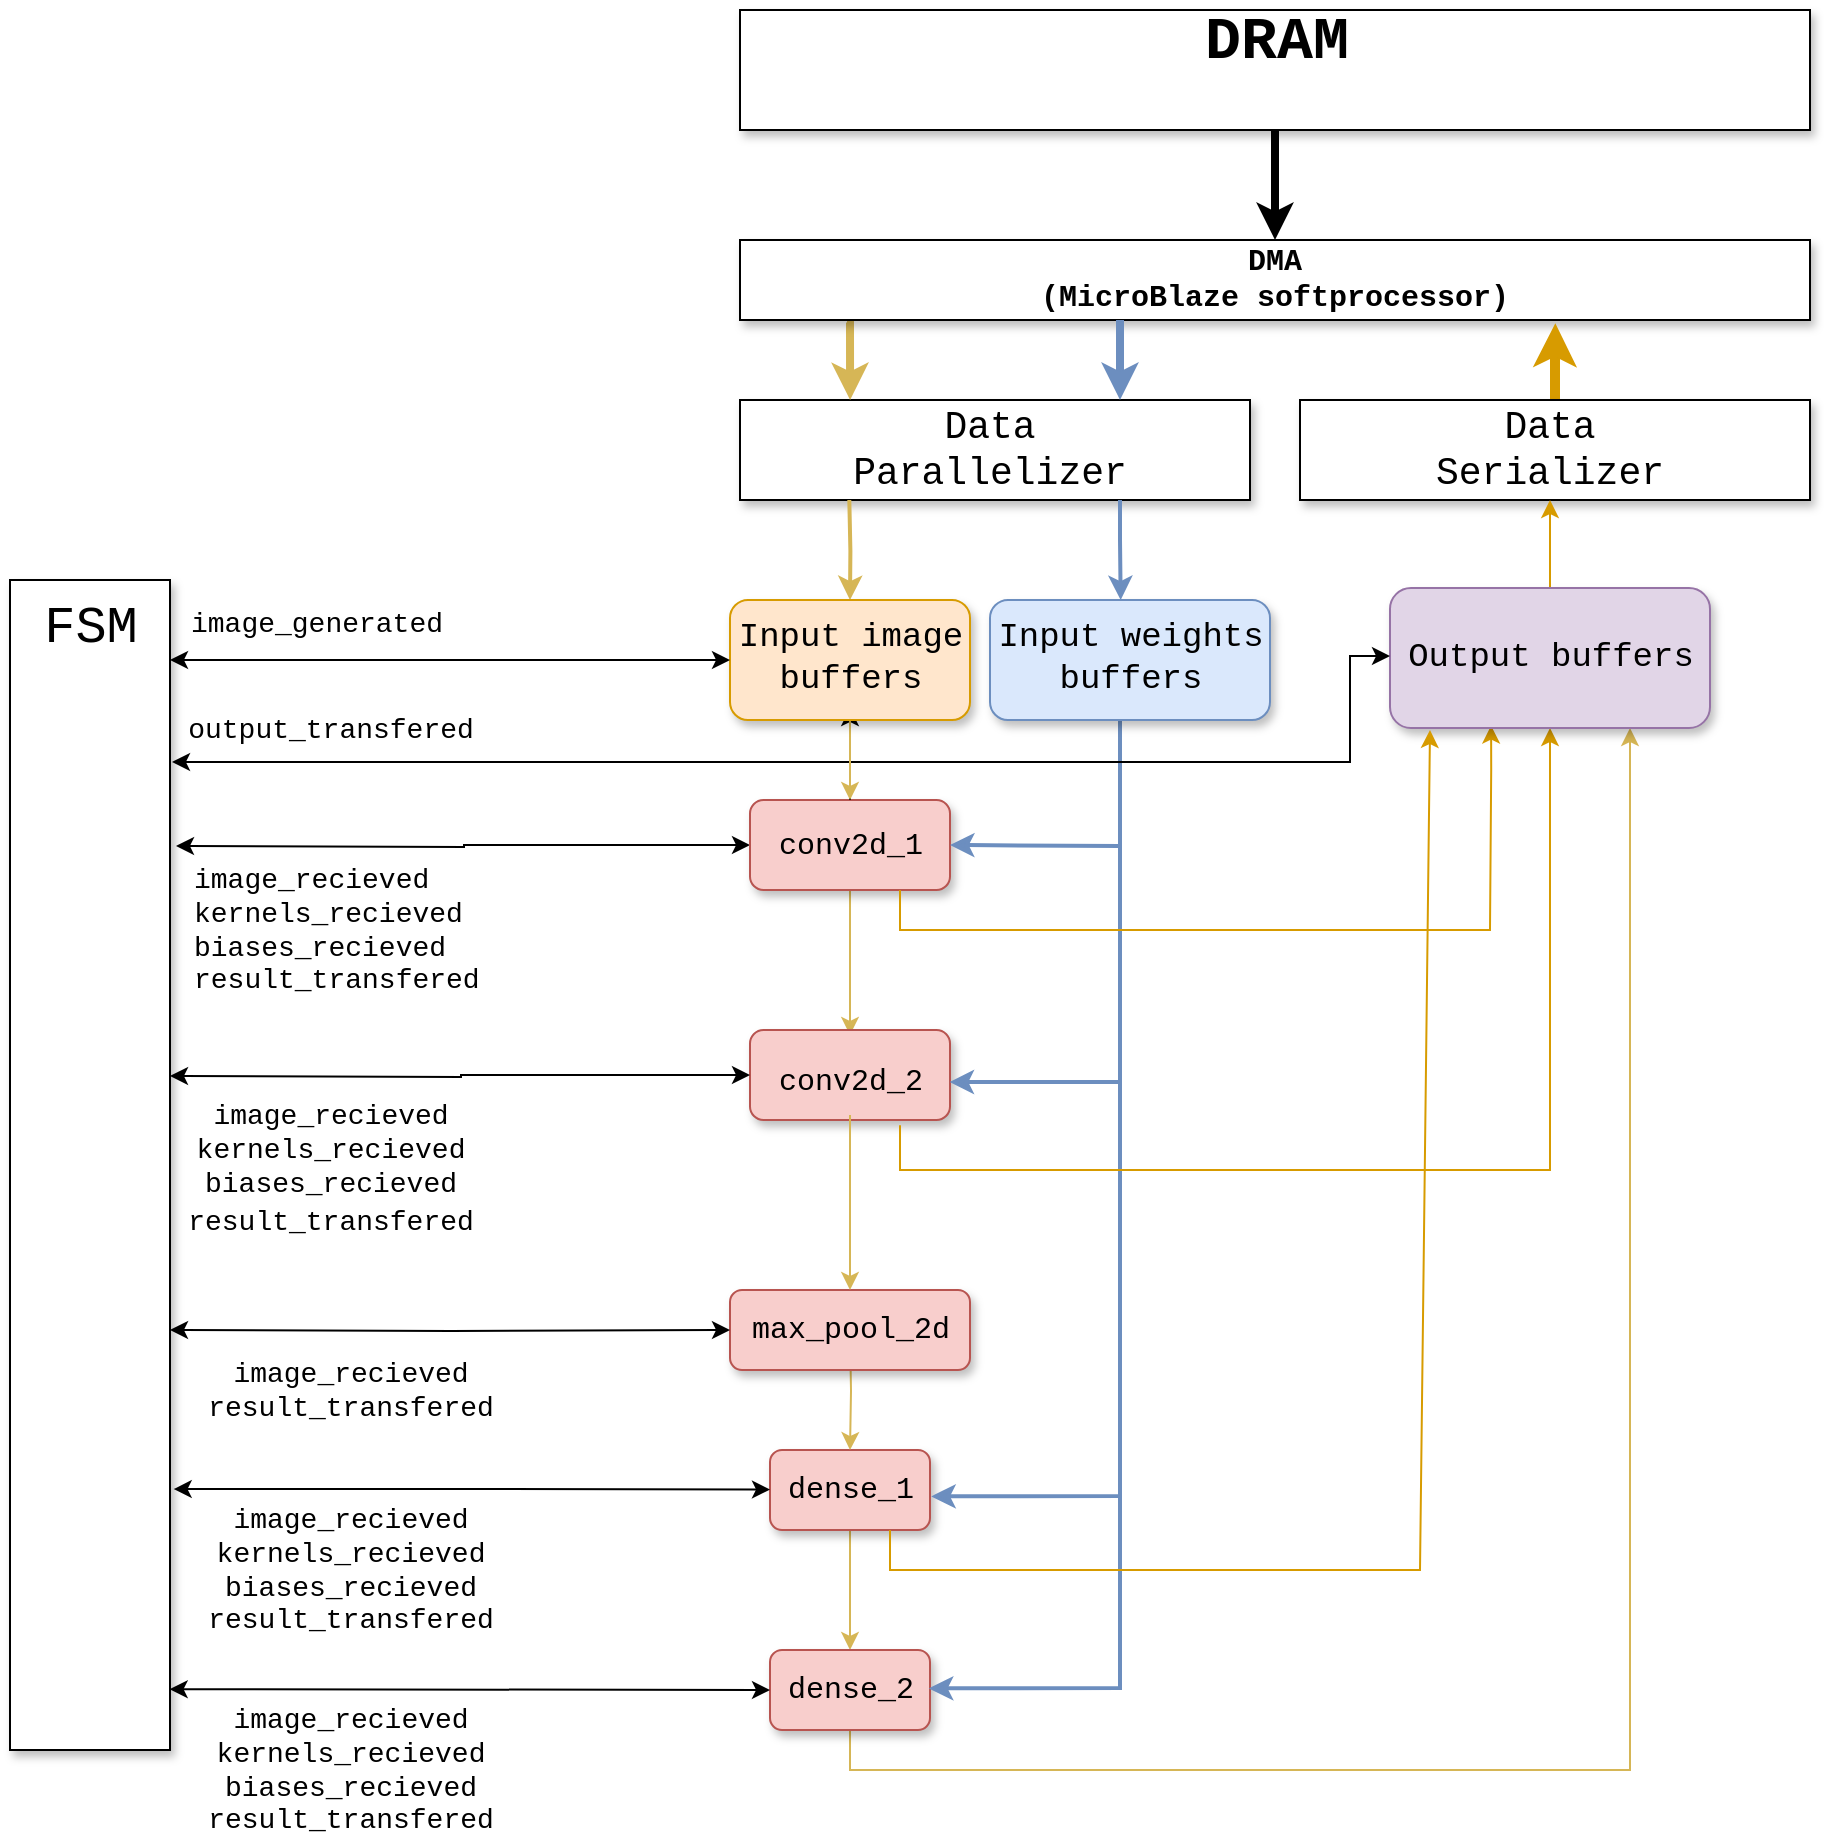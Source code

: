 <mxfile version="16.4.5" type="github">
  <diagram id="ZsNC3ihXCfo3ElIL2VwX" name="Page-1">
    <mxGraphModel dx="790" dy="470" grid="1" gridSize="10" guides="1" tooltips="1" connect="1" arrows="1" fold="1" page="1" pageScale="1" pageWidth="3300" pageHeight="2339" math="0" shadow="0">
      <root>
        <mxCell id="0" />
        <mxCell id="1" parent="0" />
        <mxCell id="UF6QcyIX-ex_6rzBUD4a-37" value="" style="rounded=0;whiteSpace=wrap;html=1;shadow=1;fontFamily=Courier New;fontSize=20;" parent="1" vertex="1">
          <mxGeometry x="585" y="275" width="255" height="50" as="geometry" />
        </mxCell>
        <mxCell id="UF6QcyIX-ex_6rzBUD4a-78" value="&lt;div&gt;image_recieved&lt;/div&gt;&lt;div&gt;kernels_recieved&lt;/div&gt;&lt;div&gt;biases_recieved&lt;/div&gt;&lt;div&gt;result_transfered&lt;br&gt;&lt;/div&gt;" style="edgeStyle=orthogonalEdgeStyle;rounded=0;orthogonalLoop=1;jettySize=auto;html=1;fontFamily=Courier New;fontSize=14;strokeColor=#000000;strokeWidth=1;startArrow=classic;startFill=1;align=left;" parent="1" target="UF6QcyIX-ex_6rzBUD4a-4" edge="1">
          <mxGeometry x="-0.951" y="-42" relative="1" as="geometry">
            <mxPoint x="303" y="498" as="sourcePoint" />
            <mxPoint as="offset" />
          </mxGeometry>
        </mxCell>
        <mxCell id="UF6QcyIX-ex_6rzBUD4a-28" style="edgeStyle=orthogonalEdgeStyle;rounded=0;orthogonalLoop=1;jettySize=auto;html=1;entryX=0.5;entryY=0;entryDx=0;entryDy=0;fontFamily=Courier New;fontSize=15;fillColor=#fff2cc;strokeColor=#d6b656;" parent="1" source="UF6QcyIX-ex_6rzBUD4a-15" target="UF6QcyIX-ex_6rzBUD4a-18" edge="1">
          <mxGeometry relative="1" as="geometry" />
        </mxCell>
        <mxCell id="UF6QcyIX-ex_6rzBUD4a-15" value="" style="rounded=1;whiteSpace=wrap;html=1;shadow=1;fontFamily=Courier New;fontSize=15;fillColor=#f8cecc;strokeColor=#b85450;" parent="1" vertex="1">
          <mxGeometry x="600" y="800" width="80" height="40" as="geometry" />
        </mxCell>
        <mxCell id="UF6QcyIX-ex_6rzBUD4a-27" style="edgeStyle=orthogonalEdgeStyle;rounded=0;orthogonalLoop=1;jettySize=auto;html=1;entryX=0.5;entryY=0;entryDx=0;entryDy=0;fontFamily=Courier New;fontSize=15;fillColor=#fff2cc;strokeColor=#d6b656;" parent="1" target="UF6QcyIX-ex_6rzBUD4a-15" edge="1">
          <mxGeometry relative="1" as="geometry">
            <mxPoint x="640" y="740" as="sourcePoint" />
          </mxGeometry>
        </mxCell>
        <mxCell id="UF6QcyIX-ex_6rzBUD4a-13" value="" style="rounded=1;whiteSpace=wrap;html=1;shadow=1;fontFamily=Courier New;fontSize=15;fillColor=#f8cecc;strokeColor=#b85450;" parent="1" vertex="1">
          <mxGeometry x="580" y="720" width="120" height="40" as="geometry" />
        </mxCell>
        <mxCell id="UF6QcyIX-ex_6rzBUD4a-1" value="" style="rounded=0;whiteSpace=wrap;html=1;shadow=1;" parent="1" vertex="1">
          <mxGeometry x="220" y="365" width="80" height="585" as="geometry" />
        </mxCell>
        <mxCell id="UF6QcyIX-ex_6rzBUD4a-2" value="&lt;font style=&quot;font-size: 26px&quot; face=&quot;Courier New&quot;&gt;FSM&lt;/font&gt;" style="text;html=1;resizable=0;autosize=1;align=center;verticalAlign=middle;points=[];fillColor=none;strokeColor=none;rounded=0;shadow=1;sketch=0;glass=0;" parent="1" vertex="1">
          <mxGeometry x="230" y="379" width="60" height="20" as="geometry" />
        </mxCell>
        <mxCell id="UF6QcyIX-ex_6rzBUD4a-20" value="" style="edgeStyle=orthogonalEdgeStyle;rounded=0;orthogonalLoop=1;jettySize=auto;html=1;fontFamily=Courier New;fontSize=15;fillColor=#fff2cc;strokeColor=#d6b656;" parent="1" source="UF6QcyIX-ex_6rzBUD4a-4" target="UF6QcyIX-ex_6rzBUD4a-9" edge="1">
          <mxGeometry relative="1" as="geometry" />
        </mxCell>
        <mxCell id="UF6QcyIX-ex_6rzBUD4a-4" value="" style="rounded=1;whiteSpace=wrap;html=1;shadow=1;fontFamily=Courier New;fontSize=26;fillColor=#f8cecc;strokeColor=#b85450;" parent="1" vertex="1">
          <mxGeometry x="590" y="475" width="100" height="45" as="geometry" />
        </mxCell>
        <mxCell id="UF6QcyIX-ex_6rzBUD4a-65" value="" style="edgeStyle=orthogonalEdgeStyle;rounded=0;orthogonalLoop=1;jettySize=auto;html=1;fontFamily=Courier New;fontSize=17;strokeColor=#000000;strokeWidth=1;" parent="1" source="UF6QcyIX-ex_6rzBUD4a-5" target="UF6QcyIX-ex_6rzBUD4a-60" edge="1">
          <mxGeometry relative="1" as="geometry" />
        </mxCell>
        <mxCell id="UF6QcyIX-ex_6rzBUD4a-5" value="&lt;font style=&quot;font-size: 15px&quot;&gt;conv2d_1&lt;/font&gt;" style="text;html=1;resizable=0;autosize=1;align=center;verticalAlign=middle;points=[];fillColor=none;strokeColor=none;rounded=0;shadow=1;fontFamily=Courier New;fontSize=26;" parent="1" vertex="1">
          <mxGeometry x="595" y="475" width="90" height="40" as="geometry" />
        </mxCell>
        <mxCell id="UF6QcyIX-ex_6rzBUD4a-8" value="" style="rounded=1;whiteSpace=wrap;html=1;shadow=1;fontFamily=Courier New;fontSize=26;fillColor=#f8cecc;strokeColor=#b85450;" parent="1" vertex="1">
          <mxGeometry x="590" y="590" width="100" height="45" as="geometry" />
        </mxCell>
        <mxCell id="UF6QcyIX-ex_6rzBUD4a-24" value="" style="edgeStyle=orthogonalEdgeStyle;rounded=0;orthogonalLoop=1;jettySize=auto;html=1;fontFamily=Courier New;fontSize=15;fillColor=#fff2cc;strokeColor=#d6b656;entryX=0.5;entryY=0;entryDx=0;entryDy=0;" parent="1" source="UF6QcyIX-ex_6rzBUD4a-9" edge="1" target="UF6QcyIX-ex_6rzBUD4a-13">
          <mxGeometry relative="1" as="geometry">
            <mxPoint x="640" y="670" as="targetPoint" />
            <Array as="points" />
          </mxGeometry>
        </mxCell>
        <mxCell id="UF6QcyIX-ex_6rzBUD4a-9" value="&lt;font style=&quot;font-size: 15px&quot;&gt;conv2d_2&lt;/font&gt;" style="text;html=1;resizable=0;autosize=1;align=center;verticalAlign=middle;points=[];fillColor=none;strokeColor=none;rounded=0;shadow=1;fontFamily=Courier New;fontSize=26;" parent="1" vertex="1">
          <mxGeometry x="595" y="592.5" width="90" height="40" as="geometry" />
        </mxCell>
        <mxCell id="UF6QcyIX-ex_6rzBUD4a-11" value="max_pool_2d" style="text;html=1;resizable=0;autosize=1;align=center;verticalAlign=middle;points=[];fillColor=none;strokeColor=none;rounded=0;shadow=1;fontFamily=Courier New;fontSize=15;" parent="1" vertex="1">
          <mxGeometry x="585" y="730" width="110" height="20" as="geometry" />
        </mxCell>
        <mxCell id="UF6QcyIX-ex_6rzBUD4a-14" value="dense_1" style="text;html=1;resizable=0;autosize=1;align=center;verticalAlign=middle;points=[];fillColor=none;strokeColor=none;rounded=0;shadow=1;fontFamily=Courier New;fontSize=15;" parent="1" vertex="1">
          <mxGeometry x="600" y="810" width="80" height="20" as="geometry" />
        </mxCell>
        <mxCell id="UF6QcyIX-ex_6rzBUD4a-71" style="edgeStyle=orthogonalEdgeStyle;rounded=0;orthogonalLoop=1;jettySize=auto;html=1;exitX=0.5;exitY=1;exitDx=0;exitDy=0;fontFamily=Courier New;fontSize=17;strokeColor=#d6b656;strokeWidth=1;fillColor=#fff2cc;entryX=0.75;entryY=1;entryDx=0;entryDy=0;" parent="1" source="UF6QcyIX-ex_6rzBUD4a-18" target="UF6QcyIX-ex_6rzBUD4a-57" edge="1">
          <mxGeometry relative="1" as="geometry" />
        </mxCell>
        <mxCell id="UF6QcyIX-ex_6rzBUD4a-18" value="" style="rounded=1;whiteSpace=wrap;html=1;shadow=1;fontFamily=Courier New;fontSize=15;fillColor=#f8cecc;strokeColor=#b85450;" parent="1" vertex="1">
          <mxGeometry x="600" y="900" width="80" height="40" as="geometry" />
        </mxCell>
        <mxCell id="UF6QcyIX-ex_6rzBUD4a-19" value="dense_2" style="text;html=1;resizable=0;autosize=1;align=center;verticalAlign=middle;points=[];fillColor=none;strokeColor=none;rounded=0;shadow=1;fontFamily=Courier New;fontSize=15;" parent="1" vertex="1">
          <mxGeometry x="600" y="910" width="80" height="20" as="geometry" />
        </mxCell>
        <mxCell id="UF6QcyIX-ex_6rzBUD4a-38" style="edgeStyle=orthogonalEdgeStyle;rounded=0;orthogonalLoop=1;jettySize=auto;html=1;exitX=0.1;exitY=1.033;exitDx=0;exitDy=0;fontFamily=Courier New;fontSize=19;strokeWidth=4;strokeColor=#d6b656;fillColor=#fff2cc;exitPerimeter=0;entryX=0.182;entryY=0;entryDx=0;entryDy=0;entryPerimeter=0;" parent="1" source="UF6QcyIX-ex_6rzBUD4a-29" target="UF6QcyIX-ex_6rzBUD4a-36" edge="1">
          <mxGeometry relative="1" as="geometry">
            <mxPoint x="650" y="275" as="targetPoint" />
          </mxGeometry>
        </mxCell>
        <mxCell id="UF6QcyIX-ex_6rzBUD4a-29" value="&lt;div&gt;&lt;b&gt;DMA&lt;/b&gt;&lt;/div&gt;&lt;div&gt;&lt;b&gt;(MicroBlaze softprocessor)&lt;br&gt;&lt;/b&gt;&lt;/div&gt;" style="rounded=0;whiteSpace=wrap;html=1;shadow=1;fontFamily=Courier New;fontSize=15;" parent="1" vertex="1">
          <mxGeometry x="585" y="195" width="535" height="40" as="geometry" />
        </mxCell>
        <mxCell id="UF6QcyIX-ex_6rzBUD4a-32" style="edgeStyle=orthogonalEdgeStyle;rounded=0;orthogonalLoop=1;jettySize=auto;html=1;entryX=0.5;entryY=0;entryDx=0;entryDy=0;fontFamily=Courier New;fontSize=30;strokeWidth=4;" parent="1" source="UF6QcyIX-ex_6rzBUD4a-30" target="UF6QcyIX-ex_6rzBUD4a-29" edge="1">
          <mxGeometry relative="1" as="geometry" />
        </mxCell>
        <mxCell id="UF6QcyIX-ex_6rzBUD4a-30" value="" style="rounded=0;whiteSpace=wrap;html=1;shadow=1;fontFamily=Courier New;fontSize=15;" parent="1" vertex="1">
          <mxGeometry x="585" y="80" width="535" height="60" as="geometry" />
        </mxCell>
        <mxCell id="UF6QcyIX-ex_6rzBUD4a-31" value="&lt;font style=&quot;font-size: 30px&quot;&gt;&lt;b&gt;DRAM&lt;/b&gt;&lt;/font&gt;" style="text;html=1;resizable=0;autosize=1;align=center;verticalAlign=middle;points=[];fillColor=none;strokeColor=none;rounded=0;shadow=1;fontFamily=Courier New;fontSize=15;" parent="1" vertex="1">
          <mxGeometry x="807.5" y="80" width="90" height="30" as="geometry" />
        </mxCell>
        <mxCell id="UF6QcyIX-ex_6rzBUD4a-36" value="&lt;div style=&quot;font-size: 19px&quot;&gt;&lt;font style=&quot;font-size: 19px&quot;&gt;Data&lt;/font&gt;&lt;/div&gt;&lt;div style=&quot;font-size: 19px&quot;&gt;&lt;font style=&quot;font-size: 19px&quot;&gt;Parallelizer&lt;br&gt;&lt;/font&gt;&lt;/div&gt;" style="text;html=1;strokeColor=none;fillColor=none;align=center;verticalAlign=middle;whiteSpace=wrap;rounded=0;shadow=1;fontFamily=Courier New;fontSize=20;" parent="1" vertex="1">
          <mxGeometry x="600" y="275" width="220" height="50" as="geometry" />
        </mxCell>
        <mxCell id="UF6QcyIX-ex_6rzBUD4a-40" value="" style="endArrow=classic;html=1;rounded=0;fontFamily=Courier New;fontSize=19;strokeColor=#6c8ebf;strokeWidth=4;fillColor=#dae8fc;" parent="1" edge="1">
          <mxGeometry width="50" height="50" relative="1" as="geometry">
            <mxPoint x="775" y="235" as="sourcePoint" />
            <mxPoint x="775" y="275" as="targetPoint" />
          </mxGeometry>
        </mxCell>
        <mxCell id="UF6QcyIX-ex_6rzBUD4a-45" style="edgeStyle=orthogonalEdgeStyle;rounded=0;orthogonalLoop=1;jettySize=auto;html=1;exitX=0.25;exitY=1;exitDx=0;exitDy=0;fontFamily=Courier New;fontSize=19;strokeWidth=2;strokeColor=#d6b656;fillColor=#fff2cc;" parent="1" target="UF6QcyIX-ex_6rzBUD4a-59" edge="1">
          <mxGeometry relative="1" as="geometry">
            <mxPoint x="639.66" y="325" as="sourcePoint" />
            <mxPoint x="640" y="355" as="targetPoint" />
          </mxGeometry>
        </mxCell>
        <mxCell id="UF6QcyIX-ex_6rzBUD4a-47" value="" style="endArrow=classic;html=1;rounded=0;fontFamily=Courier New;fontSize=19;strokeColor=#6c8ebf;strokeWidth=2;fillColor=#dae8fc;entryX=1;entryY=0.5;entryDx=0;entryDy=0;" parent="1" target="UF6QcyIX-ex_6rzBUD4a-4" edge="1">
          <mxGeometry width="50" height="50" relative="1" as="geometry">
            <mxPoint x="775" y="498" as="sourcePoint" />
            <mxPoint x="775" y="435" as="targetPoint" />
            <Array as="points">
              <mxPoint x="775" y="498" />
            </Array>
          </mxGeometry>
        </mxCell>
        <mxCell id="UF6QcyIX-ex_6rzBUD4a-50" value="" style="endArrow=classic;html=1;rounded=0;fontFamily=Courier New;fontSize=19;strokeColor=#6c8ebf;strokeWidth=2;fillColor=#dae8fc;entryX=0.998;entryY=0.578;entryDx=0;entryDy=0;entryPerimeter=0;" parent="1" target="UF6QcyIX-ex_6rzBUD4a-8" edge="1">
          <mxGeometry width="50" height="50" relative="1" as="geometry">
            <mxPoint x="775" y="435" as="sourcePoint" />
            <mxPoint x="690" y="594.5" as="targetPoint" />
            <Array as="points">
              <mxPoint x="775" y="616" />
            </Array>
          </mxGeometry>
        </mxCell>
        <mxCell id="UF6QcyIX-ex_6rzBUD4a-51" value="" style="endArrow=classic;html=1;rounded=0;fontFamily=Courier New;fontSize=19;strokeColor=#6c8ebf;strokeWidth=2;fillColor=#dae8fc;entryX=1.008;entryY=0.66;entryDx=0;entryDy=0;entryPerimeter=0;" parent="1" target="UF6QcyIX-ex_6rzBUD4a-14" edge="1">
          <mxGeometry width="50" height="50" relative="1" as="geometry">
            <mxPoint x="775" y="578" as="sourcePoint" />
            <mxPoint x="690" y="687.5" as="targetPoint" />
            <Array as="points">
              <mxPoint x="775" y="823" />
            </Array>
          </mxGeometry>
        </mxCell>
        <mxCell id="UF6QcyIX-ex_6rzBUD4a-52" value="" style="endArrow=classic;html=1;rounded=0;fontFamily=Courier New;fontSize=19;strokeColor=#6c8ebf;strokeWidth=2;fillColor=#dae8fc;entryX=0.993;entryY=0.46;entryDx=0;entryDy=0;entryPerimeter=0;" parent="1" target="UF6QcyIX-ex_6rzBUD4a-19" edge="1">
          <mxGeometry width="50" height="50" relative="1" as="geometry">
            <mxPoint x="775" y="728" as="sourcePoint" />
            <mxPoint x="690" y="837.5" as="targetPoint" />
            <Array as="points">
              <mxPoint x="775" y="794" />
              <mxPoint x="775" y="819" />
              <mxPoint x="775" y="919" />
            </Array>
          </mxGeometry>
        </mxCell>
        <mxCell id="UF6QcyIX-ex_6rzBUD4a-76" style="edgeStyle=orthogonalEdgeStyle;rounded=0;orthogonalLoop=1;jettySize=auto;html=1;entryX=0.762;entryY=1.041;entryDx=0;entryDy=0;entryPerimeter=0;fontFamily=Courier New;fontSize=17;strokeColor=#d79b00;strokeWidth=5;fillColor=#ffe6cc;" parent="1" source="UF6QcyIX-ex_6rzBUD4a-54" target="UF6QcyIX-ex_6rzBUD4a-29" edge="1">
          <mxGeometry relative="1" as="geometry" />
        </mxCell>
        <mxCell id="UF6QcyIX-ex_6rzBUD4a-54" value="" style="rounded=0;whiteSpace=wrap;html=1;shadow=1;fontFamily=Courier New;fontSize=20;" parent="1" vertex="1">
          <mxGeometry x="865" y="275" width="255" height="50" as="geometry" />
        </mxCell>
        <mxCell id="UF6QcyIX-ex_6rzBUD4a-55" value="&lt;div style=&quot;font-size: 19px&quot;&gt;&lt;font style=&quot;font-size: 19px&quot;&gt;Data&lt;/font&gt;&lt;/div&gt;&lt;div style=&quot;font-size: 19px&quot;&gt;&lt;font style=&quot;font-size: 19px&quot;&gt;Serializer&lt;br&gt;&lt;/font&gt;&lt;/div&gt;" style="text;html=1;strokeColor=none;fillColor=none;align=center;verticalAlign=middle;whiteSpace=wrap;rounded=0;shadow=1;fontFamily=Courier New;fontSize=20;" parent="1" vertex="1">
          <mxGeometry x="880" y="275" width="220" height="50" as="geometry" />
        </mxCell>
        <mxCell id="UF6QcyIX-ex_6rzBUD4a-72" style="edgeStyle=orthogonalEdgeStyle;rounded=0;orthogonalLoop=1;jettySize=auto;html=1;exitX=0.5;exitY=0;exitDx=0;exitDy=0;entryX=0.5;entryY=1;entryDx=0;entryDy=0;fontFamily=Courier New;fontSize=17;strokeColor=#d79b00;strokeWidth=1;fontColor=#000000;fillColor=#ffe6cc;" parent="1" source="UF6QcyIX-ex_6rzBUD4a-57" target="UF6QcyIX-ex_6rzBUD4a-55" edge="1">
          <mxGeometry relative="1" as="geometry" />
        </mxCell>
        <mxCell id="UF6QcyIX-ex_6rzBUD4a-88" style="edgeStyle=orthogonalEdgeStyle;rounded=0;orthogonalLoop=1;jettySize=auto;html=1;fontFamily=Courier New;fontSize=17;startArrow=classic;startFill=1;strokeColor=#d79b00;strokeWidth=1;endArrow=none;endFill=0;fillColor=#ffe6cc;entryX=0.75;entryY=1.059;entryDx=0;entryDy=0;entryPerimeter=0;" parent="1" source="UF6QcyIX-ex_6rzBUD4a-57" target="UF6QcyIX-ex_6rzBUD4a-8" edge="1">
          <mxGeometry relative="1" as="geometry">
            <Array as="points">
              <mxPoint x="990" y="660" />
              <mxPoint x="665" y="660" />
            </Array>
            <mxPoint x="665" y="640" as="targetPoint" />
          </mxGeometry>
        </mxCell>
        <mxCell id="UF6QcyIX-ex_6rzBUD4a-89" style="edgeStyle=orthogonalEdgeStyle;rounded=0;orthogonalLoop=1;jettySize=auto;html=1;entryX=0.75;entryY=1;entryDx=0;entryDy=0;fontFamily=Courier New;fontSize=17;startArrow=classic;startFill=1;endArrow=none;endFill=0;strokeColor=#d79b00;strokeWidth=1;fillColor=#ffe6cc;exitX=0.316;exitY=0.983;exitDx=0;exitDy=0;exitPerimeter=0;" parent="1" source="UF6QcyIX-ex_6rzBUD4a-57" target="UF6QcyIX-ex_6rzBUD4a-4" edge="1">
          <mxGeometry relative="1" as="geometry">
            <mxPoint x="970" y="460" as="sourcePoint" />
            <Array as="points">
              <mxPoint x="961" y="460" />
              <mxPoint x="960" y="540" />
              <mxPoint x="665" y="540" />
            </Array>
          </mxGeometry>
        </mxCell>
        <mxCell id="UF6QcyIX-ex_6rzBUD4a-57" value="" style="rounded=1;whiteSpace=wrap;html=1;shadow=1;fontFamily=Courier New;fontSize=19;fillColor=#e1d5e7;strokeColor=#9673a6;" parent="1" vertex="1">
          <mxGeometry x="910" y="369" width="160" height="70" as="geometry" />
        </mxCell>
        <mxCell id="UF6QcyIX-ex_6rzBUD4a-87" value="&lt;font style=&quot;font-size: 14px;&quot;&gt;output_transfered&lt;/font&gt;" style="edgeStyle=orthogonalEdgeStyle;rounded=0;orthogonalLoop=1;jettySize=auto;html=1;fontFamily=Courier New;fontSize=14;startArrow=classic;startFill=1;strokeColor=#000000;strokeWidth=1;" parent="1" source="UF6QcyIX-ex_6rzBUD4a-58" edge="1">
          <mxGeometry x="0.761" y="-16" relative="1" as="geometry">
            <mxPoint x="301" y="456" as="targetPoint" />
            <Array as="points">
              <mxPoint x="890" y="403" />
              <mxPoint x="890" y="456" />
            </Array>
            <mxPoint as="offset" />
          </mxGeometry>
        </mxCell>
        <mxCell id="UF6QcyIX-ex_6rzBUD4a-58" value="&lt;font style=&quot;font-size: 17px&quot;&gt;Output buffers&lt;/font&gt;" style="text;html=1;resizable=0;autosize=1;align=center;verticalAlign=middle;points=[];fillColor=none;strokeColor=none;rounded=0;shadow=1;fontFamily=Courier New;fontSize=19;" parent="1" vertex="1">
          <mxGeometry x="910" y="388" width="160" height="30" as="geometry" />
        </mxCell>
        <mxCell id="UF6QcyIX-ex_6rzBUD4a-64" value="" style="edgeStyle=orthogonalEdgeStyle;rounded=0;orthogonalLoop=1;jettySize=auto;html=1;fontFamily=Courier New;fontSize=17;strokeColor=#d6b656;strokeWidth=1;fillColor=#fff2cc;" parent="1" source="UF6QcyIX-ex_6rzBUD4a-59" target="UF6QcyIX-ex_6rzBUD4a-5" edge="1">
          <mxGeometry relative="1" as="geometry" />
        </mxCell>
        <mxCell id="UF6QcyIX-ex_6rzBUD4a-59" value="" style="rounded=1;whiteSpace=wrap;html=1;shadow=1;fontFamily=Courier New;fontSize=19;fillColor=#ffe6cc;strokeColor=#d79b00;" parent="1" vertex="1">
          <mxGeometry x="580" y="375" width="120" height="60" as="geometry" />
        </mxCell>
        <mxCell id="UF6QcyIX-ex_6rzBUD4a-60" value="&lt;div&gt;Input image&lt;/div&gt;&lt;div&gt;buffers&lt;br&gt;&lt;/div&gt;" style="text;html=1;resizable=0;autosize=1;align=center;verticalAlign=middle;points=[];fillColor=none;strokeColor=none;rounded=0;shadow=1;fontFamily=Courier New;fontSize=17;" parent="1" vertex="1">
          <mxGeometry x="575" y="379" width="130" height="50" as="geometry" />
        </mxCell>
        <mxCell id="UF6QcyIX-ex_6rzBUD4a-61" value="" style="rounded=1;whiteSpace=wrap;html=1;shadow=1;fontFamily=Courier New;fontSize=19;fillColor=#dae8fc;strokeColor=#6c8ebf;" parent="1" vertex="1">
          <mxGeometry x="710" y="375" width="140" height="60" as="geometry" />
        </mxCell>
        <mxCell id="UF6QcyIX-ex_6rzBUD4a-62" value="&lt;div&gt;Input weights&lt;/div&gt;&lt;div&gt;buffers&lt;br&gt;&lt;/div&gt;" style="text;html=1;resizable=0;autosize=1;align=center;verticalAlign=middle;points=[];fillColor=none;strokeColor=none;rounded=0;shadow=1;fontFamily=Courier New;fontSize=17;" parent="1" vertex="1">
          <mxGeometry x="705" y="379" width="150" height="50" as="geometry" />
        </mxCell>
        <mxCell id="UF6QcyIX-ex_6rzBUD4a-67" style="edgeStyle=orthogonalEdgeStyle;rounded=0;orthogonalLoop=1;jettySize=auto;html=1;exitX=0.25;exitY=1;exitDx=0;exitDy=0;fontFamily=Courier New;fontSize=19;strokeWidth=2;strokeColor=#6c8ebf;fillColor=#dae8fc;" parent="1" edge="1">
          <mxGeometry relative="1" as="geometry">
            <mxPoint x="775.0" y="325" as="sourcePoint" />
            <mxPoint x="775.34" y="375" as="targetPoint" />
            <Array as="points">
              <mxPoint x="775" y="345" />
              <mxPoint x="775" y="345" />
            </Array>
          </mxGeometry>
        </mxCell>
        <mxCell id="UF6QcyIX-ex_6rzBUD4a-77" value="" style="endArrow=classic;html=1;rounded=0;fontFamily=Courier New;fontSize=17;strokeColor=#000000;strokeWidth=1;startArrow=classic;startFill=1;" parent="1" edge="1">
          <mxGeometry width="50" height="50" relative="1" as="geometry">
            <mxPoint x="300" y="405" as="sourcePoint" />
            <mxPoint x="580" y="405" as="targetPoint" />
          </mxGeometry>
        </mxCell>
        <mxCell id="pqpbNf2QPN8KKRpt-aZ--1" value="&lt;font style=&quot;font-size: 14px&quot; face=&quot;Courier New&quot;&gt;image_generated&lt;/font&gt;" style="edgeLabel;html=1;align=center;verticalAlign=middle;resizable=0;points=[];" parent="UF6QcyIX-ex_6rzBUD4a-77" vertex="1" connectable="0">
          <mxGeometry x="-0.861" y="-5" relative="1" as="geometry">
            <mxPoint x="53" y="-23" as="offset" />
          </mxGeometry>
        </mxCell>
        <mxCell id="UF6QcyIX-ex_6rzBUD4a-83" value="&lt;div style=&quot;font-size: 14px&quot;&gt;&lt;font style=&quot;font-size: 14px&quot;&gt;image_recieved&lt;/font&gt;&lt;/div&gt;&lt;div style=&quot;font-size: 14px&quot;&gt;&lt;font style=&quot;font-size: 14px&quot;&gt;kernels_recieved&lt;/font&gt;&lt;/div&gt;&lt;div style=&quot;font-size: 14px&quot;&gt;&lt;font style=&quot;font-size: 14px&quot;&gt;biases_recieved&lt;/font&gt;&lt;/div&gt;&lt;font style=&quot;font-size: 14px&quot;&gt;result_transfered&lt;/font&gt;" style="edgeStyle=orthogonalEdgeStyle;rounded=0;orthogonalLoop=1;jettySize=auto;html=1;fontFamily=Courier New;fontSize=17;strokeColor=#000000;strokeWidth=1;startArrow=classic;startFill=1;entryX=0;entryY=0.5;entryDx=0;entryDy=0;" parent="1" edge="1" target="UF6QcyIX-ex_6rzBUD4a-8">
          <mxGeometry x="-0.449" y="-47" relative="1" as="geometry">
            <mxPoint x="300" y="613" as="sourcePoint" />
            <mxPoint x="590" y="577.3" as="targetPoint" />
            <mxPoint as="offset" />
          </mxGeometry>
        </mxCell>
        <mxCell id="UF6QcyIX-ex_6rzBUD4a-84" value="&lt;div&gt;image_recieved&lt;/div&gt;&lt;div&gt;result_transfered&lt;br&gt;&lt;/div&gt;" style="edgeStyle=orthogonalEdgeStyle;rounded=0;orthogonalLoop=1;jettySize=auto;html=1;fontFamily=Courier New;fontSize=14;strokeColor=#000000;strokeWidth=1;startArrow=classic;startFill=1;entryX=0;entryY=0.5;entryDx=0;entryDy=0;" parent="1" edge="1" target="UF6QcyIX-ex_6rzBUD4a-13">
          <mxGeometry x="-0.357" y="-30" relative="1" as="geometry">
            <mxPoint x="300" y="740" as="sourcePoint" />
            <mxPoint x="550" y="690" as="targetPoint" />
            <mxPoint as="offset" />
          </mxGeometry>
        </mxCell>
        <mxCell id="UF6QcyIX-ex_6rzBUD4a-85" value="&lt;div style=&quot;font-size: 14px&quot;&gt;&lt;font style=&quot;font-size: 14px&quot;&gt;image_recieved&lt;/font&gt;&lt;/div&gt;&lt;div style=&quot;font-size: 14px&quot;&gt;&lt;font style=&quot;font-size: 14px&quot;&gt;kernels_recieved&lt;/font&gt;&lt;/div&gt;&lt;div style=&quot;font-size: 14px&quot;&gt;&lt;font style=&quot;font-size: 14px&quot;&gt;biases_recieved&lt;/font&gt;&lt;/div&gt;&lt;font style=&quot;font-size: 14px&quot;&gt;result_transfered&lt;/font&gt;" style="edgeStyle=orthogonalEdgeStyle;rounded=0;orthogonalLoop=1;jettySize=auto;html=1;fontFamily=Courier New;fontSize=14;strokeColor=#000000;strokeWidth=1;exitX=1.023;exitY=0.777;exitDx=0;exitDy=0;exitPerimeter=0;startArrow=classic;startFill=1;entryX=0;entryY=0.49;entryDx=0;entryDy=0;entryPerimeter=0;" parent="1" source="UF6QcyIX-ex_6rzBUD4a-1" target="UF6QcyIX-ex_6rzBUD4a-14" edge="1">
          <mxGeometry x="-0.409" y="-40" relative="1" as="geometry">
            <mxPoint x="520" y="724.8" as="sourcePoint" />
            <mxPoint x="590" y="724.8" as="targetPoint" />
            <mxPoint as="offset" />
          </mxGeometry>
        </mxCell>
        <mxCell id="UF6QcyIX-ex_6rzBUD4a-86" value="&lt;div style=&quot;font-size: 14px&quot;&gt;&lt;font style=&quot;font-size: 14px&quot;&gt;image_recieved&lt;/font&gt;&lt;/div&gt;&lt;div style=&quot;font-size: 14px&quot;&gt;&lt;font style=&quot;font-size: 14px&quot;&gt;kernels_recieved&lt;/font&gt;&lt;/div&gt;&lt;div style=&quot;font-size: 14px&quot;&gt;&lt;font style=&quot;font-size: 14px&quot;&gt;biases_recieved&lt;/font&gt;&lt;/div&gt;&lt;font style=&quot;font-size: 14px&quot;&gt;result_transfered&lt;/font&gt;" style="edgeStyle=orthogonalEdgeStyle;rounded=0;orthogonalLoop=1;jettySize=auto;html=1;fontFamily=Courier New;fontSize=14;strokeColor=#000000;strokeWidth=1;startArrow=classic;startFill=1;entryX=0;entryY=0.5;entryDx=0;entryDy=0;entryPerimeter=0;exitX=0.998;exitY=0.948;exitDx=0;exitDy=0;exitPerimeter=0;" parent="1" source="UF6QcyIX-ex_6rzBUD4a-1" edge="1" target="UF6QcyIX-ex_6rzBUD4a-19">
          <mxGeometry x="-0.399" y="-40" relative="1" as="geometry">
            <mxPoint x="310" y="920" as="sourcePoint" />
            <mxPoint x="600" y="794.8" as="targetPoint" />
            <Array as="points">
              <mxPoint x="320" y="920" />
            </Array>
            <mxPoint as="offset" />
          </mxGeometry>
        </mxCell>
        <mxCell id="jpAv9qoOsr3P9gTXgpo1-3" value="" style="endArrow=classic;html=1;rounded=0;fontFamily=Courier New;fontSize=14;fontColor=#000000;strokeWidth=1;exitX=0.75;exitY=1;exitDx=0;exitDy=0;fillColor=#ffe6cc;strokeColor=#d79b00;" edge="1" parent="1" source="UF6QcyIX-ex_6rzBUD4a-15">
          <mxGeometry width="50" height="50" relative="1" as="geometry">
            <mxPoint x="690" y="620" as="sourcePoint" />
            <mxPoint x="930" y="440" as="targetPoint" />
            <Array as="points">
              <mxPoint x="660" y="860" />
              <mxPoint x="925" y="860" />
            </Array>
          </mxGeometry>
        </mxCell>
      </root>
    </mxGraphModel>
  </diagram>
</mxfile>
